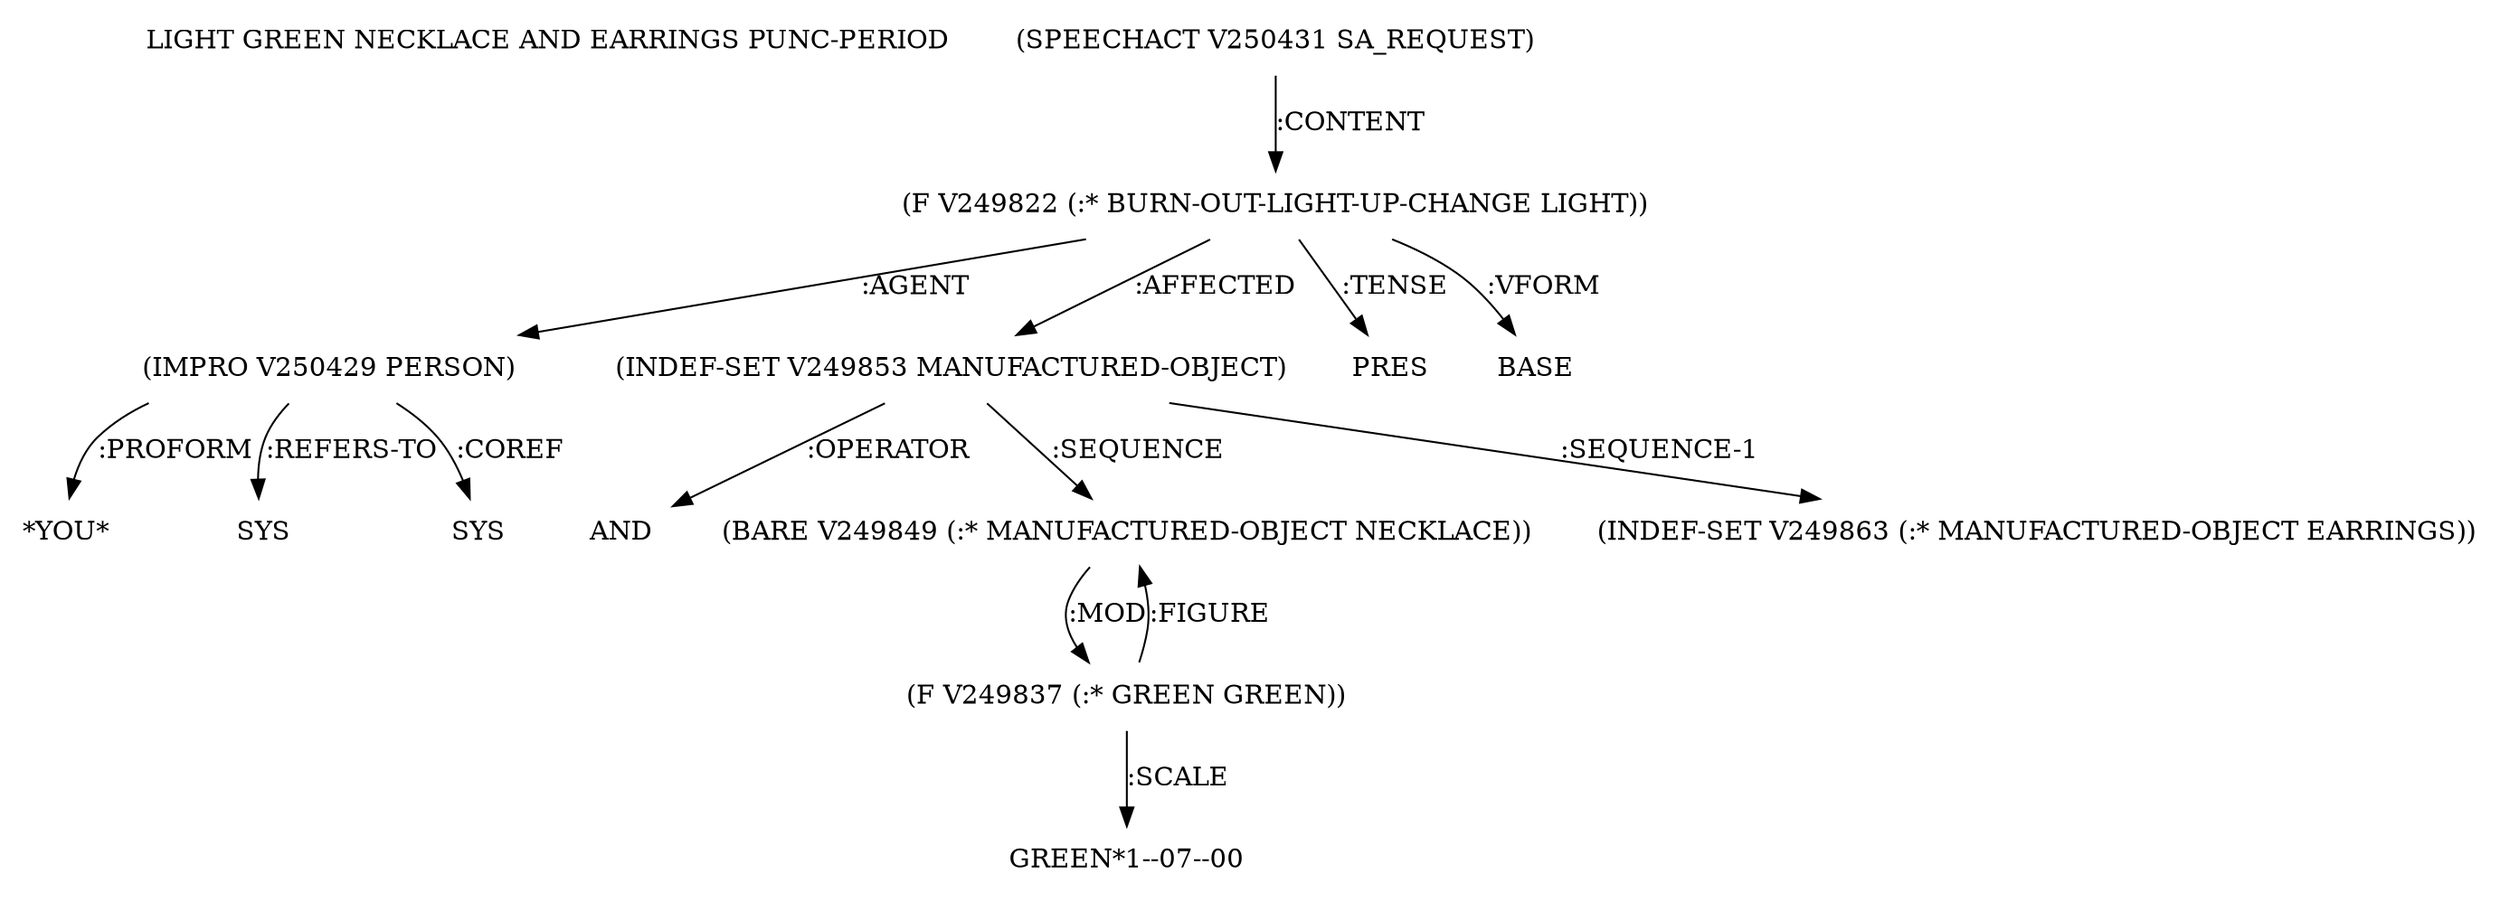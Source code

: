 digraph Terms {
  node [shape=none]
  "LIGHT GREEN NECKLACE AND EARRINGS PUNC-PERIOD"
  "V250431" [label="(SPEECHACT V250431 SA_REQUEST)"]
  "V250431" -> "V249822" [label=":CONTENT"]
  "V249822" [label="(F V249822 (:* BURN-OUT-LIGHT-UP-CHANGE LIGHT))"]
  "V249822" -> "V250429" [label=":AGENT"]
  "V249822" -> "V249853" [label=":AFFECTED"]
  "V249822" -> "NT250775" [label=":TENSE"]
  "NT250775" [label="PRES"]
  "V249822" -> "NT250776" [label=":VFORM"]
  "NT250776" [label="BASE"]
  "V250429" [label="(IMPRO V250429 PERSON)"]
  "V250429" -> "NT250777" [label=":PROFORM"]
  "NT250777" [label="*YOU*"]
  "V250429" -> "NT250778" [label=":REFERS-TO"]
  "NT250778" [label="SYS"]
  "V250429" -> "NT250779" [label=":COREF"]
  "NT250779" [label="SYS"]
  "V249853" [label="(INDEF-SET V249853 MANUFACTURED-OBJECT)"]
  "V249853" -> "NT250780" [label=":OPERATOR"]
  "NT250780" [label="AND"]
  "V249853" -> "V249849" [label=":SEQUENCE"]
  "V249853" -> "V249863" [label=":SEQUENCE-1"]
  "V249849" [label="(BARE V249849 (:* MANUFACTURED-OBJECT NECKLACE))"]
  "V249849" -> "V249837" [label=":MOD"]
  "V249837" [label="(F V249837 (:* GREEN GREEN))"]
  "V249837" -> "V249849" [label=":FIGURE"]
  "V249837" -> "NT250781" [label=":SCALE"]
  "NT250781" [label="GREEN*1--07--00"]
  "V249863" [label="(INDEF-SET V249863 (:* MANUFACTURED-OBJECT EARRINGS))"]
}
